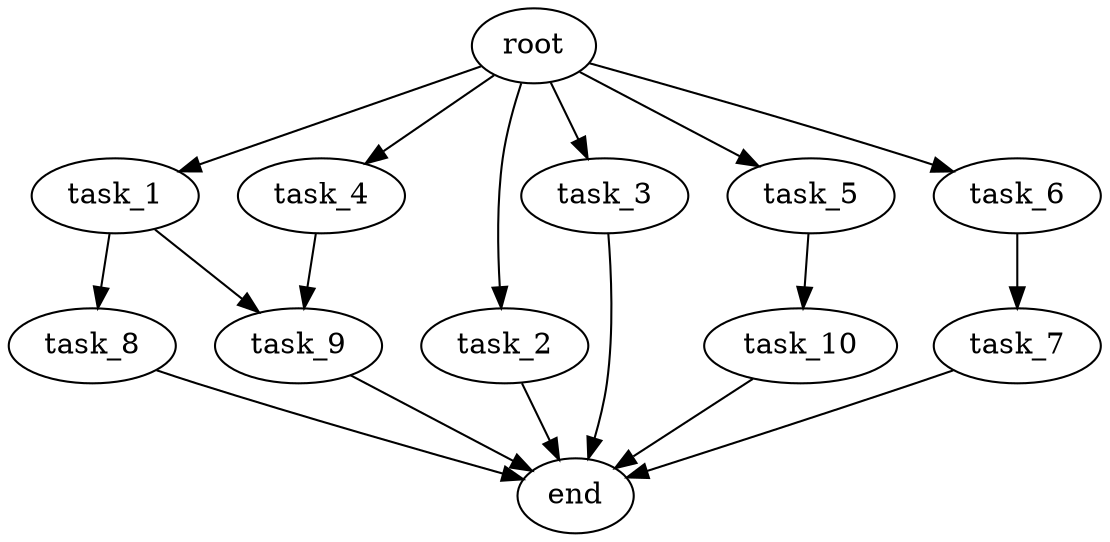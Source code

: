 digraph G {
  root [size="0.000000e+00"];
  task_1 [size="6.711696e+08"];
  task_2 [size="5.516884e+10"];
  task_3 [size="1.194978e+09"];
  task_4 [size="5.294647e+10"];
  task_5 [size="2.748133e+10"];
  task_6 [size="9.774816e+10"];
  task_7 [size="1.724088e+09"];
  task_8 [size="8.131759e+10"];
  task_9 [size="6.740655e+10"];
  task_10 [size="8.061871e+10"];
  end [size="0.000000e+00"];

  root -> task_1 [size="1.000000e-12"];
  root -> task_2 [size="1.000000e-12"];
  root -> task_3 [size="1.000000e-12"];
  root -> task_4 [size="1.000000e-12"];
  root -> task_5 [size="1.000000e-12"];
  root -> task_6 [size="1.000000e-12"];
  task_1 -> task_8 [size="8.131759e+08"];
  task_1 -> task_9 [size="3.370328e+08"];
  task_2 -> end [size="1.000000e-12"];
  task_3 -> end [size="1.000000e-12"];
  task_4 -> task_9 [size="3.370328e+08"];
  task_5 -> task_10 [size="8.061871e+08"];
  task_6 -> task_7 [size="1.724088e+07"];
  task_7 -> end [size="1.000000e-12"];
  task_8 -> end [size="1.000000e-12"];
  task_9 -> end [size="1.000000e-12"];
  task_10 -> end [size="1.000000e-12"];
}
